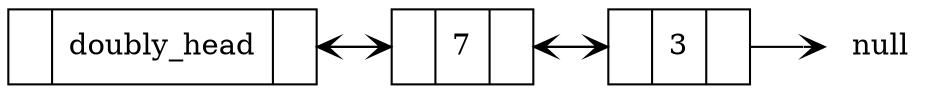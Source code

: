 digraph single_linked_list {
        rankdir=LR;
        node [shape=record];
        head [label="{ <prev> | doubly_head | <next>  }"]
        a [label="{ <prev> | 3 | <next>  }"]
        b [label="{ <prev> | 7 | <next>  }"]
        null [shape=none, label="null"];
        //null2 [shape=none, label="null"];
        head:next -> b [arrowhead=vee, tailclip=false];
        b:next -> a[arrowhead=vee, tailclip=false];
        b:prev -> head[arrowhead=vee, tailclip=false];
        a:next -> null [arrowhead=vee, tailclip=false];
        a:prev-> b[arrowhead=vee, tailclip=false];
}

